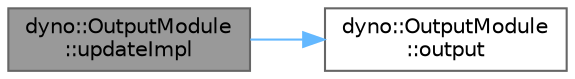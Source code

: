 digraph "dyno::OutputModule::updateImpl"
{
 // LATEX_PDF_SIZE
  bgcolor="transparent";
  edge [fontname=Helvetica,fontsize=10,labelfontname=Helvetica,labelfontsize=10];
  node [fontname=Helvetica,fontsize=10,shape=box,height=0.2,width=0.4];
  rankdir="LR";
  Node1 [id="Node000001",label="dyno::OutputModule\l::updateImpl",height=0.2,width=0.4,color="gray40", fillcolor="grey60", style="filled", fontcolor="black",tooltip=" "];
  Node1 -> Node2 [id="edge1_Node000001_Node000002",color="steelblue1",style="solid",tooltip=" "];
  Node2 [id="Node000002",label="dyno::OutputModule\l::output",height=0.2,width=0.4,color="grey40", fillcolor="white", style="filled",URL="$classdyno_1_1_output_module.html#ac7bb69d50b0bffe7da7ad9f37ec6eac5",tooltip=" "];
}
